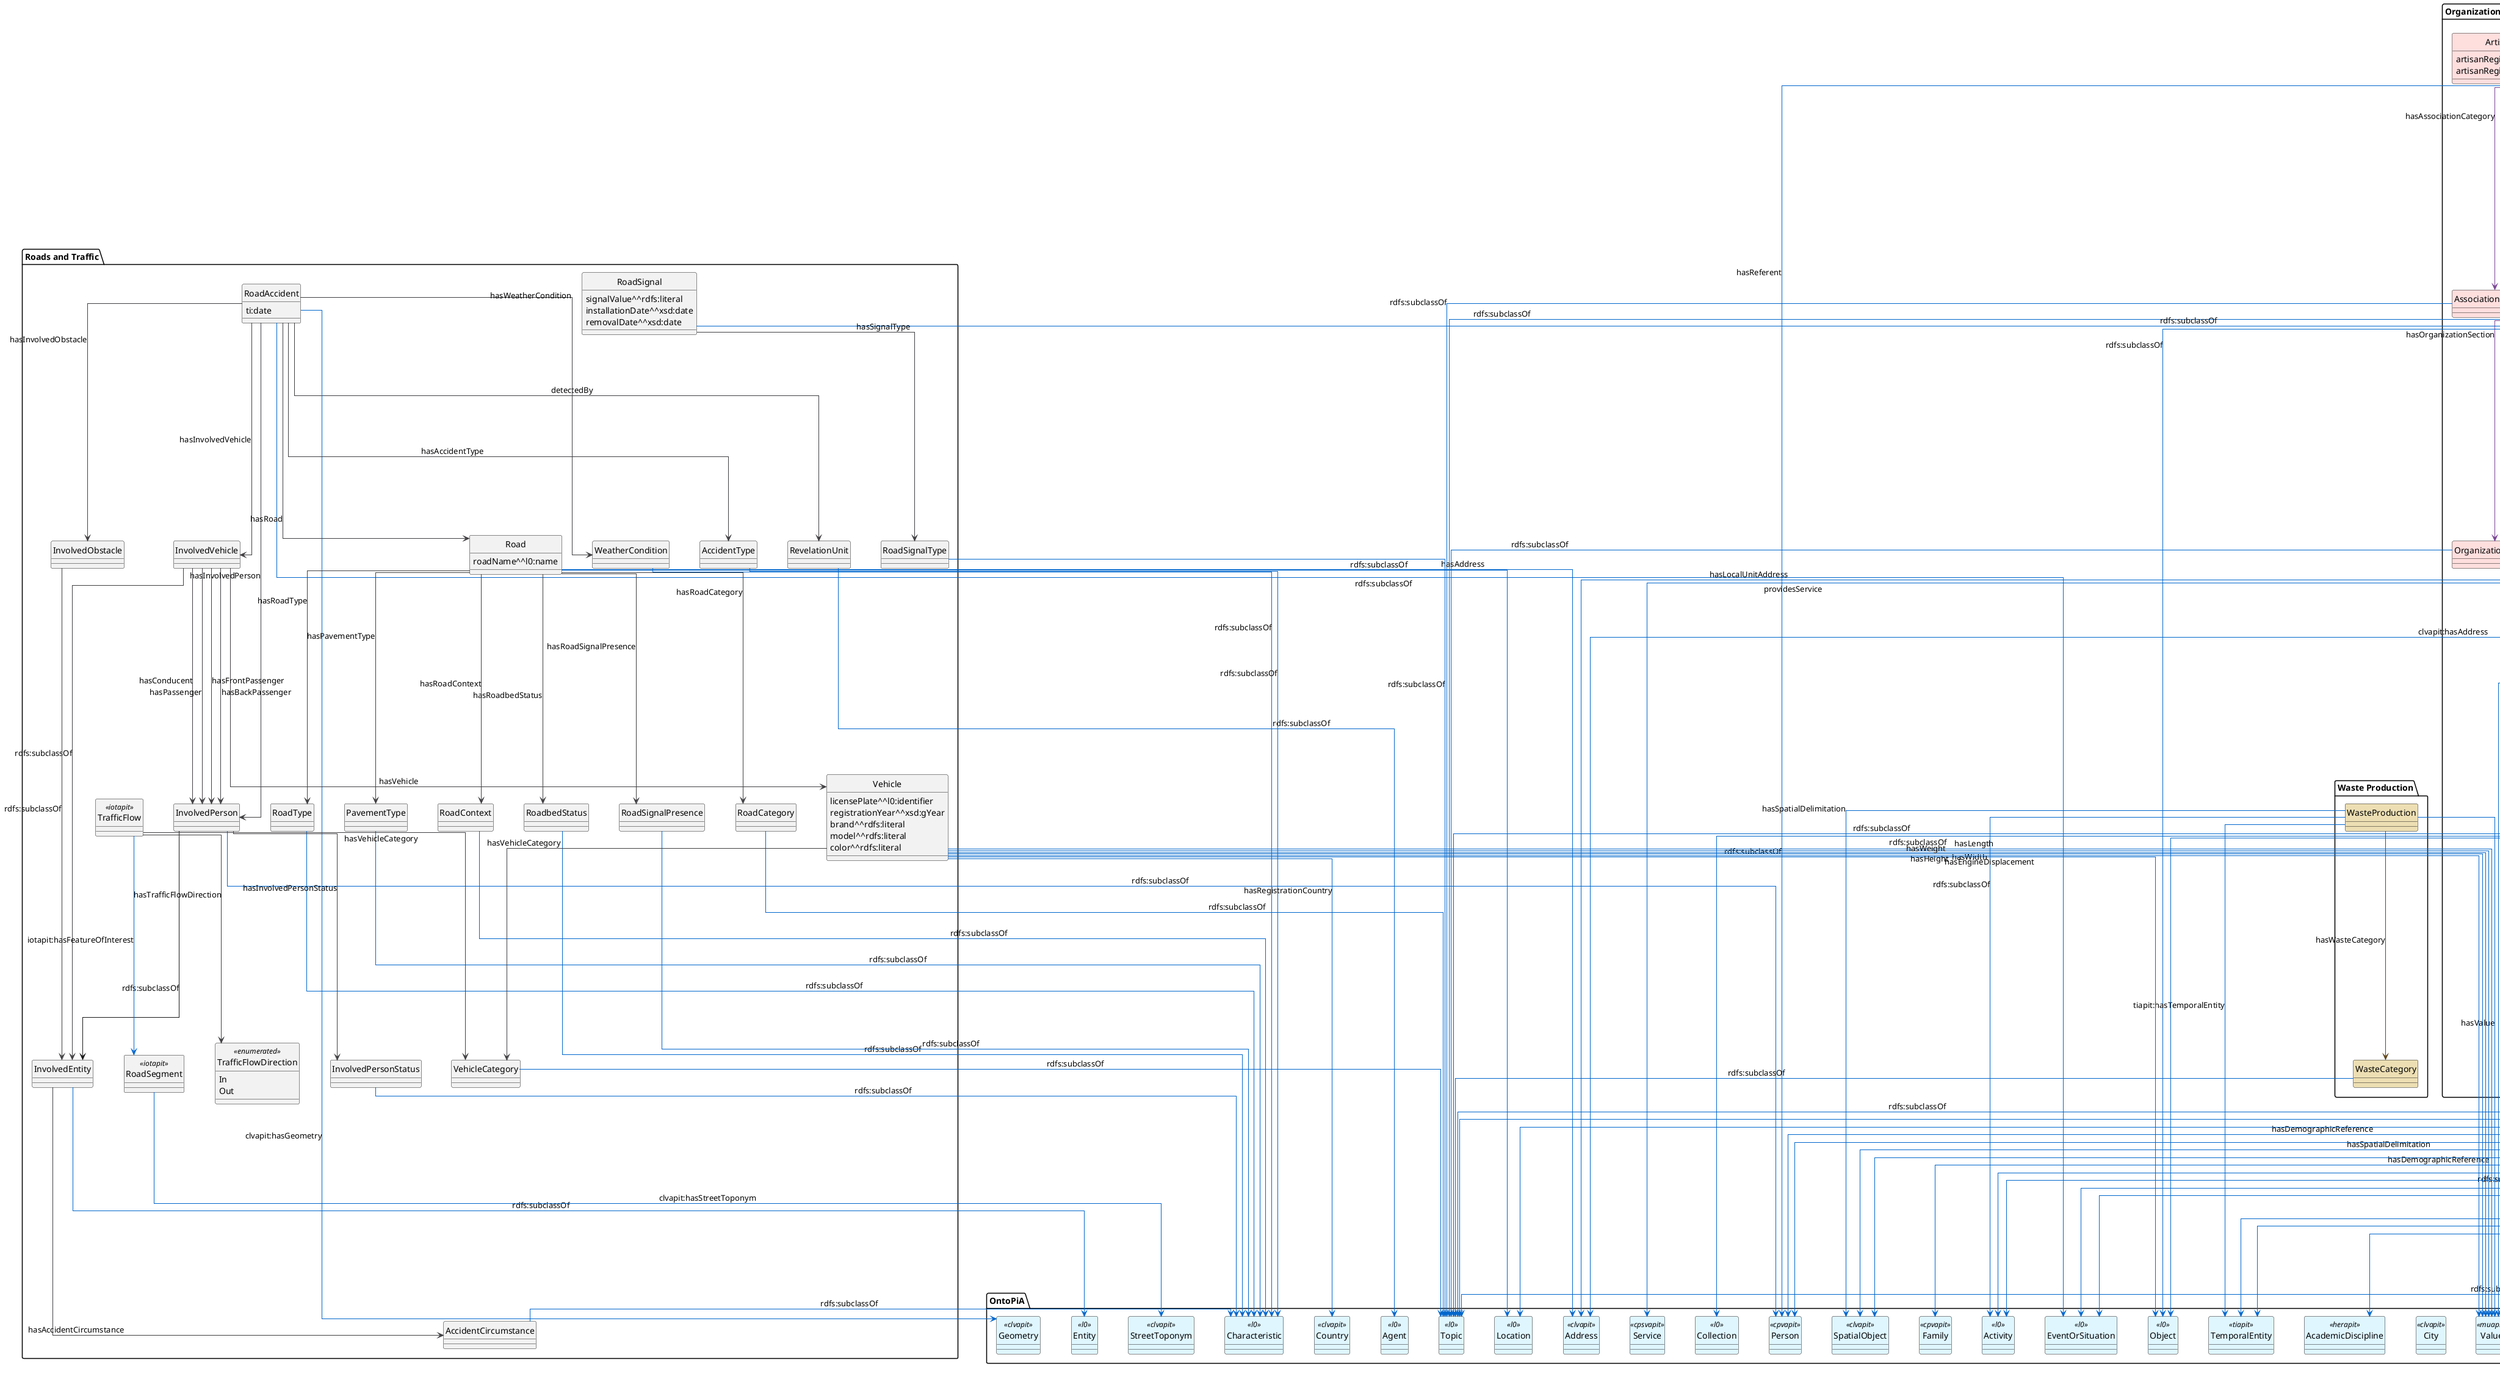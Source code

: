 @startuml OntoIM
hide circle
skinparam linetype ortho
skinparam ranksep 300
skinparam nodesep 50

!define OntoPiANode dff6ff
!define OntoPiAProperty 06c

!define OntoPiANodeEdited dff6ff

!define DemographicObservationNode f5c7a9
!define DemographicObservationProperty d1512d

!define DemographicEventNode ffdeb4
!define DemographicEventProperty df7861

!define WasteNode eddfb3
!define WasteProperty 61481c

!define OrganizationNode ffdede
!define OrganizationProperty 7a4495

!define HeritageNode ffdede
!define HeritageProperty 7a4495

!define RoadAccidentNode f2f2f2
!define RoadAccidentProperty 413f42

!define VehicleNode f2f2f2
!define VehicleProperty 413f42

!define TrafficFlowNode f2f2f2
!define TrafficFlowProperty 413f42

!define RoadSignalNode f2f2f2
!define RoadSignalProperty 413f42

!define FacilityNode c4ddff
!define FacilityProperty 0096ff

!define SchoolNode fefecc
!define SchoolProperty fdb827

!define GreenZoneNode b8f1b0
!define GreenZoneProperty 14c38e

!define HospitalNode fff
!define HospitalProperty 000

' Imported objects from OntoPiA
package "OntoPiA" {
    class Thing <<owl>> #OntoPiANode

    class Entity <<l0>> #OntoPiANode
    class Activity <<l0>> #OntoPiANode
    class Location <<l0>> #OntoPiANode
    class EventOrSituation <<l0>> #OntoPiANode
    class Topic <<l0>> #OntoPiANode
    class Object <<l0>> #OntoPiANode
    class Characteristic <<l0>> #OntoPiANode
    class Collection <<l0>> #OntoPiANode
    class Agent <<l0>> #OntoPiANode

    class Address <<clvapit>> #OntoPiANode
    class City <<clvapit>> #OntoPiANode
    class StreetToponym <<clvapit>> #OntoPiANode
    class SpatialObject <<clvapit>> #OntoPiANode
    class Country <<clvapit>> #OntoPiANode
    class Geometry <<clvapit>> #OntoPiANode

    class TimeInterval <<tiapit>> #OntoPiANode
    class TemporalEntity <<tiapit>> #OntoPiANode

    class Value <<muapit>> #OntoPiANode

    class OnlineContactPoint <<smapit>> #OntoPiANode
    class PhysicalContactPoint <<smapit>> #OntoPiANode

    class AccessCondition <<acapit>> #OntoPiANode

    class Person <<cpvapit>> #OntoPiANode
    class Family <<cpvapit>> #OntoPiANode

    class Service <<cpsvapit>> #OntoPiANode

    class PriceSpecification <<potapit>> #OntoPiANode

    class PointOfInterest <<poiapit>> #OntoPiANode
    class MultiplePointOfInterest <<poiapit>> #OntoPiANode

    class Procedure <<pcapit>> #OntoPiANode

    class OSDFeature <<accoapit>> #OntoPiANode

    class AcademicDiscipline <<herapit>> #OntoPiANode
}

' Added an Accessible Point of Interest, a POI with online contact point, physical contact point, an organization owner and an access condition.
class Facility #FacilityNode
Facility -[#OntoPiAProperty]-> PointOfInterest : rdfs:subclassOf

Facility -[#OntoPiAProperty]-> OnlineContactPoint : smapit:hasOnlineContactPoint
Facility -[#OntoPiAProperty]-> PhysicalContactPoint : smapit:hasPhysicalContactPoint
Facility -[#OntoPiAProperty]-> AccessCondition : accondition:hasAccessCondition
Facility -[#OntoPiAProperty]-> OSDFeature : hasOfferedService
Facility -[#OntoPiAProperty]-> Procedure : concessedWithProcedure
Facility -[#HeritageProperty]-> CadastralData : hasCadastralData


package "Demographic Observations" {
    ' Demographic Observation
    ' A demographic observation can describe the demographic composition of an entity during time
    ' An example can be the number of subscribers to an event, emoployees of an organization, members of an association
    ' For a country it can be the number of citizens, weddings, deaths etc...
    ' A demo observation comes with its value and a demo prototype, which describes the type of person o family counted
    ' A demo observation can also be releated to a spatial object, which describes the spatial delimitation of the observation
    ' For example, we can count the number of males in a specific area, that can be a city, a borough, a street, etc...
    class DemographicObservation #DemographicObservationNode {
        observationValue^^xsd:nonNegativeInteger
    }
    DemographicObservation -[#OntoPiAProperty]-> Activity : rdfs:subclassOf

    DemographicObservation -[#OntoPiAProperty]-> TemporalEntity : tiapit:hasTemporalEntity
    DemographicObservation -[#OntoPiAProperty]-> SpatialObject : hasSpatialDelimitation
    DemographicObservation -[#OntoPiAProperty]-> Person : hasDemographicReference
    DemographicObservation -[#OntoPiAProperty]-> Family : hasDemographicReference

    class Citizens #DemographicObservationNode
    Citizens -[#DemographicObservationProperty]-> DemographicObservation : rdfs:subclassOf

    class CivilStatus #DemographicObservationNode
    CivilStatus -[#DemographicObservationProperty]-> DemographicObservation : rdfs:subclassOf

    CivilStatus -[#DemographicObservationProperty]-> CivilStatusCategory : hasCivilStatusCategory

    class CivilStatusCategory #DemographicObservationNode
    CivilStatusCategory -[#OntoPiAProperty]-> Topic : rdfs:subclassOf

    class Tourists #DemographicObservationNode
    Tourists -[#DemographicObservationProperty]-> DemographicObservation : rdfs:subclassOf

    Tourists -[#DemographicObservationProperty]-> TouristType : hasTouristType

    class TouristType <<enumerated>> #DemographicObservationNode {
        Arrival
        Presence
    }

    class Bookings #DemographicObservationNode
    Bookings -[#DemographicObservationProperty]-> DemographicObservation : rdfs:subclassOf

    class Subscribers #DemographicObservationNode
    Subscribers -[#DemographicObservationProperty]-> DemographicObservation : rdfs:subclassOf

    class Employees #DemographicObservationNode
    Employees -[#DemographicObservationProperty]-> DemographicObservation : rdfs:subclassOf

    class Members #DemographicObservationNode
    Members -[#DemographicObservationProperty]-> DemographicObservation : rdfs:subclassOf
}

package "Demographic Events" {
    ' A demo event represents a wedding, a death, a birth, offering a non aggregated view of a demo observation
    class DemographicEvent #DemographicEventNode {
        ti:date
    }
    DemographicEvent -[#OntoPiAProperty]-> EventOrSituation : rdfs:subclassOf

    DemographicEvent -[#OntoPiAProperty]-> Person : hasDemographicReference
    DemographicEvent -[#OntoPiAProperty]-> SpatialObject : hasSpatialDelimitation

    class CivilStatusEvent #DemographicEventNode
    CivilStatusEvent -[#DemographicEventProperty]-> DemographicEvent : rdfs:subclassOf

    CivilStatusEvent -[#DemographicObservationProperty]-> CivilStatusCategory : hasCivilStatusCategory

    class Subscriber #DemographicEventNode
    Subscriber -[#DemographicEventProperty]-> DemographicEvent : rdfs:subclassOf

    class Booking #DemographicEventNode
    Booking -[#DemographicEventProperty]-> DemographicEvent : rdfs:subclassOf
}

package "Organizations and Associations" {
    ' Organization, added end of activity, bankruptcy and liquidation, added number of empolyees, local units and heritage
    ' Added section and demograpgic classification of organization for private companies (taken from Camera di Commercio)
    ' Added an Artisan Organization with artisan Register code and date
    class Organization <<covapit>> #OrganizationNode {
        endActivityDate^^xsd:date
        bankruptcyDate^^xsd:date
        liquidationDate^^xsd:date
    }

    ' Organization --> Payment : sentPayment (see later)
    Organization -[#DemographicObservationProperty]-> Employees : hasEmployees
    Organization -[#OntoPiAProperty]-> Address : hasLocalUnitAddress
    Organization -[#OntoPiAProperty]-> Service : providesService
    Organization --> Heritage : hasHeritage

    Facility -[#OrganizationProperty]-> Organization : ownedBy

    class PrivateOrganization <<covapit>> #OrganizationNode
    PrivateOrganization -[#OrganizationProperty]-> Organization : rdfs:subclassOf

    PrivateOrganization -[#OrganizationProperty]-> OrganizationSection : hasOrganizationSection
    PrivateOrganization -[#OrganizationProperty]-> CompanyDemographicCategory : hasDemographicCategory

    class OrganizationSection #OrganizationNode
    OrganizationSection -[#OntoPiAProperty]-> Topic : rdfs:subclassOf

    class CompanyDemographicCategory #OrganizationNode
    CompanyDemographicCategory -[#OntoPiAProperty]-> Topic : rdfs:subclassOf

    class ArtisanOrganization #OrganizationNode {
        artisanRegisterCode^^l0:identifier
        artisanRegistrationDate^^xsd:date
    }
    ArtisanOrganization -[#OrganizationProperty]-> PrivateOrganization : rdfs:subclassOf

    ' Associations are sublclass of organizations, with referent, association category (controlled vocabulary) and members observation
    class Association #OrganizationNode {
        associationRegisterCode^^l0:identifier
        associationRegistrationDate^^xsd:date
        associationRemovalFromRegisterDate^^xsd:date
    }
    Association -[#OrganizationProperty]-> PrivateOrganization : rdfs:subclassOf

    Association -[#OntoPiAProperty]-> Person : hasReferent
    Association -[#OrganizationProperty]-> AssociationCategory : hasAssociationCategory
    Association -[#DemographicObservationProperty]-> Members : hasMembers
    Association -[#DemographicEventProperty]-> Subscriber : hasSubscriber

    class AssociationCategory #OrganizationNode
    AssociationCategory -[#OntoPiAProperty]-> Topic : rdfs:subclassOf

    ' The heritage of an organization, a collection of buildings owned by the organization. There are different types of heritage, like state owned assets, unavailable ecc...
    class Heritage #HeritageNode
    Heritage -[#OntoPiAProperty]-> Collection : rdfs:subclassOf

    Heritage -[#HeritageProperty]-> HeritageType : hasHeritageType
    Heritage -[#HeritageProperty]-> Facility : hasFacility

    class HeritageType #HeritageNode
    HeritageType -[#OntoPiAProperty]-> Topic : rdfs:subclassOf

    class CadastralData #HeritageNode {
        sheet^^rdfs:literal
        map^^rdfs:literal
        subordinate^^rdfs:literal
    }
    CadastralData -[#OntoPiAProperty]-> Object : rdfs:subclassOf

    CadastralData -[#HeritageProperty]-> CadastralCategory : hasCadastralCategory

    class CadastralCategory #HeritageNode
    CadastralCategory -[#OntoPiAProperty]-> Topic : rdfs:subclassOf
}

' Events, added the organizer of the event and the subscribers
class Event <<cpevapit>> #OntoPiANodeEdited
Event -[#OrganizationProperty]-> Organization : isOrganizedBy
Event -[#DemographicObservationProperty]-> Subscribers : hasSubscribers
Event -[#DemographicEventProperty]-> Subscriber : hasSubscription

package "Waste Production" {
    ' Waste production
    class WasteProduction #WasteNode
    WasteProduction -[#OntoPiAProperty]-> Activity : rdfs:subclassOf

    WasteProduction -[#OntoPiAProperty]-> Value : hasValue
    WasteProduction -[#OntoPiAProperty]-> TemporalEntity : tiapit:hasTemporalEntity
    WasteProduction -[#OntoPiAProperty]-> SpatialObject : hasSpatialDelimitation

    WasteProduction -[#WasteProperty]-> WasteCategory : hasWasteCategory

    class WasteCategory #WasteNode
    WasteCategory -[#OntoPiAProperty]-> Topic : rdfs:subclassOf
}

package "Roads and Traffic" {
    ' Road accidents
    class RoadAccident #RoadAccidentNode {
        ti:date
    }
    RoadAccident -[#OntoPiAProperty]-> EventOrSituation : rdfs:subclassOf

    RoadAccident -[#RoadAccidentProperty]-> RevelationUnit : detectedBy
    RoadAccident -[#OntoPiAProperty]-> Geometry : clvapit:hasGeometry
    RoadAccident -[#RoadAccidentProperty]-> Road : hasRoad
    RoadAccident -[#RoadAccidentProperty]-> WeatherCondition : hasWeatherCondition
    RoadAccident -[#RoadAccidentProperty]-> AccidentType : hasAccidentType
    RoadAccident -[#RoadAccidentProperty]-> InvolvedVehicle : hasInvolvedVehicle
    RoadAccident -[#RoadAccidentProperty]-> InvolvedPerson : hasInvolvedPerson
    RoadAccident -[#RoadAccidentProperty]-> InvolvedObstacle : hasInvolvedObstacle

    class RevelationUnit #RoadAccidentNode
    RevelationUnit -[#OntoPiAProperty]-> Agent : rdfs:subclassOf

    class Road #RoadAccidentNode {
        roadName^^l0:name
    }
    Road -[#OntoPiAProperty]-> Location : rdfs:subclassOf

    Road -[#OntoPiAProperty]-> Address : hasAddress
    Road -[#RoadAccidentProperty]-> RoadCategory : hasRoadCategory
    Road -[#RoadAccidentProperty]-> RoadType : hasRoadType
    Road -[#RoadAccidentProperty]-> PavementType : hasPavementType
    Road -[#RoadAccidentProperty]-> RoadContext : hasRoadContext
    Road -[#RoadAccidentProperty]-> RoadbedStatus : hasRoadbedStatus
    Road -[#RoadAccidentProperty]-> RoadSignalPresence : hasRoadSignalPresence

    class RoadCategory #RoadAccidentNode
    RoadCategory -[#OntoPiAProperty]-> Topic : rdfs:subclassOf

    class RoadType #RoadAccidentNode
    RoadType -[#OntoPiAProperty]-> Characteristic : rdfs:subclassOf

    class PavementType #RoadAccidentNode
    PavementType -[#OntoPiAProperty]-> Characteristic : rdfs:subclassOf

    class RoadContext #RoadAccidentNode
    RoadContext -[#OntoPiAProperty]-> Characteristic : rdfs:subclassOf

    class RoadbedStatus #RoadAccidentNode
    RoadbedStatus -[#OntoPiAProperty]-> Characteristic : rdfs:subclassOf

    class RoadSignalPresence #RoadAccidentNode
    RoadSignalPresence -[#OntoPiAProperty]-> Characteristic : rdfs:subclassOf

    class WeatherCondition #RoadAccidentNode
    WeatherCondition -[#OntoPiAProperty]-> Characteristic : rdfs:subclassOf

    class AccidentType #RoadAccidentNode
    AccidentType -[#OntoPiAProperty]-> Characteristic : rdfs:subclassOf

    class InvolvedEntity #RoadAccidentNode
    InvolvedEntity -[#OntoPiAProperty]-> Entity : rdfs:subclassOf

    InvolvedEntity -[#RoadAccidentProperty]-> AccidentCircumstance : hasAccidentCircumstance

    class AccidentCircumstance #RoadAccidentNode
    AccidentCircumstance -[#OntoPiAProperty]-> Characteristic : rdfs:subclassOf

    class InvolvedVehicle #RoadAccidentNode
    InvolvedVehicle -[#RoadAccidentProperty]-> InvolvedEntity : rdfs:subclassOf

    InvolvedVehicle -[#VehicleProperty]-> Vehicle : hasVehicle
    InvolvedVehicle -[#RoadAccidentProperty]-> InvolvedPerson : hasConducent
    InvolvedVehicle -[#RoadAccidentProperty]-> InvolvedPerson : hasPassenger
    InvolvedVehicle -[#RoadAccidentProperty]-> InvolvedPerson : hasFrontPassenger
    InvolvedVehicle -[#RoadAccidentProperty]-> InvolvedPerson : hasBackPassenger

    class InvolvedPerson #RoadAccidentNode
    InvolvedPerson --> InvolvedEntity : rdfs:subclassOf
    InvolvedPerson -[#OntoPiAProperty]-> Person : rdfs:subclassOf

    InvolvedPerson -[#RoadAccidentProperty]-> InvolvedPersonStatus : hasInvolvedPersonStatus

    class InvolvedPersonStatus #RoadAccidentNode
    InvolvedPersonStatus -[#OntoPiAProperty]-> Characteristic : rdfs:subclassOf

    class InvolvedObstacle #RoadAccidentNode
    InvolvedObstacle -[#RoadAccidentProperty]-> InvolvedEntity : rdfs:subclassOf

    class Vehicle #VehicleNode {
        licensePlate^^l0:identifier
        registrationYear^^xsd:gYear
        brand^^rdfs:literal
        model^^rdfs:literal
        color^^rdfs:literal
    }
    Vehicle -[#OntoPiAProperty]-> Object : rdfs:subclassOf

    Vehicle -[#VehicleProperty]-> VehicleCategory : hasVehicleCategory
    Vehicle -[#OntoPiAProperty]-> Value : hasLength
    Vehicle -[#OntoPiAProperty]-> Value : hasWidth
    Vehicle -[#OntoPiAProperty]-> Value : hasHeight
    Vehicle -[#OntoPiAProperty]-> Value : hasWeight
    Vehicle -[#OntoPiAProperty]-> Value : hasEngineDisplacement
    Vehicle -[#OntoPiAProperty]-> Country : hasRegistrationCountry

    class VehicleCategory #VehicleNode
    VehicleCategory -[#OntoPiAProperty]-> Topic : rdfs:subclassOf

    ' The road signals are point of interests with a signal value (e.g. 50 for a speed limit or the name of the destination indicated)
    class RoadSignal #RoadSignalNode {
        signalValue^^rdfs:literal
        installationDate^^xsd:date
        removalDate^^xsd:date
    }
    RoadSignal -[#OntoPiAProperty]-> PointOfInterest : rdfs:subclassOf

    RoadSignal -[#RoadSignalProperty]-> RoadSignalType : hasSignalType

    ' The road signal type is a controlled vocabulary of all road signals, with a value, an image and a category
    class RoadSignalType #RoadSignalNode
    RoadSignalType -[#OntoPiAProperty]-> Topic : rdfs:subclassOf

    ' Traffic Flow observation. Added street toponym to road segment and vehicle category (controlled vocabulary)
    class TrafficFlow <<iotapit>> #TrafficFlowNode
    TrafficFlow -[#OntoPiAProperty]-> RoadSegment : iotapit:hasFeatureOfInterest
    TrafficFlow -[#TrafficFlowProperty]-> VehicleCategory : hasVehicleCategory
    TrafficFlow -[#TrafficFlowProperty]-> TrafficFlowDirection : hasTrafficFlowDirection

    class TrafficFlowDirection <<enumerated>> #TrafficFlowNode {
        In
        Out
    }

    class RoadSegment <<iotapit>> #TrafficFlowNode
    RoadSegment -[#OntoPiAProperty]-> StreetToponym : clvapit:hasStreetToponym
}

' Booking statistical data for accommodation facilities
class Accommodation <<accoapit>> #OntoPiANodeEdited
Accommodation -[#DemographicObservationProperty]-> Bookings : hasBookings
Accommodation -[#DemographicEventProperty]-> Booking : hasBooking

package "Schools" {
    ' A school can be public or private is an accessible point of interest, with services, subscribers and courses that can be offer
    class School #SchoolNode {
        schoolCode^^l0:identifier
    }
    School -[#FacilityProperty]-> Facility : rdfs:subclassOf

    School -[#SchoolProperty]-> SchoolType : hasSchoolType
    School -[#SchoolProperty]-> Course : providesCourse
    School -[#DemographicObservationProperty]-> Subscribers : hasSubscribers
    School -[#DemographicEventProperty]-> Subscriber : hasSubscription

    class ComprehensiveInstitute #SchoolNode
    ComprehensiveInstitute -[#SchoolProperty]-> School : rdfs:subclassOf
    ComprehensiveInstitute -[#OntoPiAProperty]-> MultiplePointOfInterest : rdfs:subclassOf

    ComprehensiveInstitute -[#SchoolProperty]-> School : includesSchool

    ' controlled vocabulary
    class SchoolType #SchoolNode
    SchoolType -[#OntoPiAProperty]-> Topic : rdfs:subclassOf

    class PublicSchool #SchoolNode
    PublicSchool -[#SchoolProperty]-> School : rdfs:subclassOf

    class PrivateSchool #SchoolNode
    PrivateSchool -[#SchoolProperty]-> School : rdfs:subclassOf

    ' A course organized by a school or an organization is an activity located in a classroom (phisical or online), with a price and subscribers
    class Course #SchoolNode {
        courseCode^^l0:identifier
        l0:name
        l0:description
        durationHours^^xsd:positiveInteger
    }
    Course -[#OntoPiAProperty]-> Activity : rdfs:subclassOf

    Course -[#OntoPiAProperty]-> TimeInterval : tiapit:atTime
    Course -[#SchoolProperty]-> Classroom : situatedInClassroom
    Course -[#OntoPiAProperty]-> PriceSpecification : hasPriceSpecification
    Course -[#DemographicObservationProperty]-> Subscribers : hasSubscribers
    Course -[#DemographicEventProperty]-> Subscriber : hasSubscription
    Course -[#OntoPiAProperty]-> AcademicDiscipline : herapit:hasAcademicDiscipline

    ' A classroom is a space where a course take place. A physical classroom has an address, a virtual classroom is associated with the service used.
    class Classroom #SchoolNode {
        l0:name
    }
    Classroom -[#OntoPiAProperty]-> Location : rdfs:subclassOf

    class PhysicalClassroom #SchoolNode
    PhysicalClassroom -[#SchoolProperty]-> Classroom : rdfs:subclassOf

    PhysicalClassroom -[#OntoPiAProperty]-> Address : clvapit:hasAddress

    class VirtualClassroom #SchoolNode
    VirtualClassroom -[#SchoolProperty]-> Classroom : rdfs:subclassOf

    VirtualClassroom -[#SchoolProperty]-> VideoCommunicationService : usesVideoCommunicationService

    class VideoCommunicationService #SchoolNode {
        l0:name
        serviceURL^^xsd:anyuri
    }
    VideoCommunicationService -[#OntoPiAProperty]-> Object : rdfs:subclassOf
}

package "Green Zones" {
    ' A green zone is an accessible point of interest that can also contains plants and can has an area
    class GreenZone #GreenZoneNode
    GreenZone -[#FacilityProperty]-> Facility : rdfs:subclassOf

    GreenZone -[#OntoPiAProperty]-> Value : hasSurface
    GreenZone -[#GreenZoneProperty]-> Plant : hasPlant

    ' A plant, with the species, the common name, the born year, planted date and its status in time. The status is described as the plant health, the height and the circumference
    class Plant #GreenZoneNode {
        plantCode^^l0:identifier
        commonName^^l0:name
        species^^l0:name
        plantingDate^^xsd:datetime
        birthYear^^xsd:gYear
    }
    Plant -[#OntoPiAProperty]-> PointOfInterest : rdfs:subclassOf

    Plant -[#GreenZoneProperty]-> PlantStatusInTime : hasStatusInTime

    class PlantStatusInTime #GreenZoneNode
    PlantStatusInTime -[#OntoPiAProperty]-> EventOrSituation : rdfs:subclassOf

    PlantStatusInTime -[#OntoPiAProperty]-> Value : hasHeight
    PlantStatusInTime -[#OntoPiAProperty]-> Value : hasDiameter
    PlantStatusInTime -[#GreenZoneProperty]-> PlantHealthStatus : hasHealthStatus
    PlantStatusInTime -[#OntoPiAProperty]-> TemporalEntity : ti:hasTemporalEntity

    class PlantHealthStatus <<enumerated>> #GreenZoneNode {
        Good
        Fair
        Bad
        Stump
        Dead
    }
}

package "Hospitals" {
    ' An hospial is an accessible point of interest with hospital departments, services, total number of beds and departments which are also described as hospitals
    class Hospital #HospitalNode {
        totalNumberOfBeds^^xsd:positiveInteger
    }
    Hospital -[#FacilityProperty]-> Facility : rdfs:subclassOf

    Hospital -[#HospitalProperty]-> HospitalDepartment : hasHospitalDepartment

    class PublicHospital #HospitalNode
    PublicHospital -[#HospitalProperty]-> Hospital : rdfs:subclassOf

    class PrivateHospital #HospitalNode
    PrivateHospital -[#HospitalProperty]-> Hospital : rdfs:subclassOf

    class HospitalDepartment #HospitalNode
    HospitalDepartment -[#HospitalProperty]-> Hospital : rdfs:subclassOf
}
@enduml